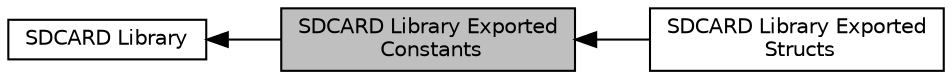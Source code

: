 digraph "SDCARD Library Exported Constants"
{
  edge [fontname="Helvetica",fontsize="10",labelfontname="Helvetica",labelfontsize="10"];
  node [fontname="Helvetica",fontsize="10",shape=box];
  rankdir=LR;
  Node2 [label="SDCARD Library",height=0.2,width=0.4,color="black", fillcolor="white", style="filled",URL="$db/de3/group___n_a_n_o100___s_d_c_a_r_d.html",tooltip=" "];
  Node1 [label="SDCARD Library Exported\l Constants",height=0.2,width=0.4,color="black", fillcolor="grey75", style="filled", fontcolor="black",tooltip=" "];
  Node3 [label="SDCARD Library Exported\l Structs",height=0.2,width=0.4,color="black", fillcolor="white", style="filled",URL="$d6/d39/group___n_a_n_o100___s_d_c_a_r_d___e_x_p_o_r_t_e_d___s_t_r_u_c_t_s.html",tooltip=" "];
  Node2->Node1 [shape=plaintext, dir="back", style="solid"];
  Node1->Node3 [shape=plaintext, dir="back", style="solid"];
}
